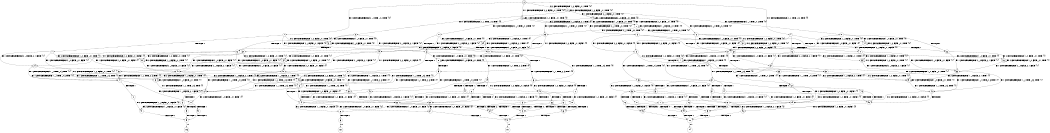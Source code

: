 digraph BCG {
size = "7, 10.5";
center = TRUE;
node [shape = circle];
0 [peripheries = 2];
0 -> 1 [label = "EX !0 !ATOMIC_EXCH_BRANCH (2, +1, TRUE, +0, 2, TRUE) !{0}"];
0 -> 2 [label = "EX !2 !ATOMIC_EXCH_BRANCH (1, +0, FALSE, +0, 1, TRUE) !{0}"];
0 -> 3 [label = "EX !1 !ATOMIC_EXCH_BRANCH (2, +0, FALSE, +0, 1, TRUE) !{0}"];
0 -> 4 [label = "EX !0 !ATOMIC_EXCH_BRANCH (2, +1, TRUE, +0, 2, TRUE) !{0}"];
1 -> 5 [label = "EX !2 !ATOMIC_EXCH_BRANCH (1, +0, FALSE, +0, 1, TRUE) !{0}"];
1 -> 6 [label = "EX !1 !ATOMIC_EXCH_BRANCH (2, +0, FALSE, +0, 1, FALSE) !{0}"];
1 -> 7 [label = "TERMINATE !0"];
2 -> 2 [label = "EX !2 !ATOMIC_EXCH_BRANCH (1, +0, FALSE, +0, 1, TRUE) !{0}"];
2 -> 8 [label = "EX !0 !ATOMIC_EXCH_BRANCH (2, +1, TRUE, +0, 2, TRUE) !{0}"];
2 -> 9 [label = "EX !1 !ATOMIC_EXCH_BRANCH (2, +0, FALSE, +0, 1, TRUE) !{0}"];
2 -> 10 [label = "EX !0 !ATOMIC_EXCH_BRANCH (2, +1, TRUE, +0, 2, TRUE) !{0}"];
3 -> 3 [label = "EX !1 !ATOMIC_EXCH_BRANCH (2, +0, FALSE, +0, 1, TRUE) !{0}"];
3 -> 11 [label = "EX !0 !ATOMIC_EXCH_BRANCH (2, +1, TRUE, +0, 2, TRUE) !{0}"];
3 -> 12 [label = "EX !2 !ATOMIC_EXCH_BRANCH (1, +0, FALSE, +0, 1, TRUE) !{0}"];
3 -> 13 [label = "EX !0 !ATOMIC_EXCH_BRANCH (2, +1, TRUE, +0, 2, TRUE) !{0}"];
4 -> 14 [label = "EX !2 !ATOMIC_EXCH_BRANCH (1, +0, FALSE, +0, 1, TRUE) !{0}"];
4 -> 15 [label = "EX !1 !ATOMIC_EXCH_BRANCH (2, +0, FALSE, +0, 1, FALSE) !{0}"];
4 -> 16 [label = "TERMINATE !0"];
5 -> 5 [label = "EX !2 !ATOMIC_EXCH_BRANCH (1, +0, FALSE, +0, 1, TRUE) !{0}"];
5 -> 17 [label = "EX !1 !ATOMIC_EXCH_BRANCH (2, +0, FALSE, +0, 1, FALSE) !{0}"];
5 -> 18 [label = "TERMINATE !0"];
6 -> 19 [label = "EX !1 !ATOMIC_EXCH_BRANCH (1, +1, TRUE, +0, 3, TRUE) !{0}"];
6 -> 20 [label = "EX !2 !ATOMIC_EXCH_BRANCH (1, +0, FALSE, +0, 1, TRUE) !{0}"];
6 -> 21 [label = "TERMINATE !0"];
7 -> 22 [label = "EX !2 !ATOMIC_EXCH_BRANCH (1, +0, FALSE, +0, 1, TRUE) !{1}"];
7 -> 23 [label = "EX !1 !ATOMIC_EXCH_BRANCH (2, +0, FALSE, +0, 1, FALSE) !{1}"];
7 -> 24 [label = "EX !1 !ATOMIC_EXCH_BRANCH (2, +0, FALSE, +0, 1, FALSE) !{1}"];
8 -> 5 [label = "EX !2 !ATOMIC_EXCH_BRANCH (1, +0, FALSE, +0, 1, TRUE) !{0}"];
8 -> 17 [label = "EX !1 !ATOMIC_EXCH_BRANCH (2, +0, FALSE, +0, 1, FALSE) !{0}"];
8 -> 18 [label = "TERMINATE !0"];
9 -> 9 [label = "EX !1 !ATOMIC_EXCH_BRANCH (2, +0, FALSE, +0, 1, TRUE) !{0}"];
9 -> 12 [label = "EX !2 !ATOMIC_EXCH_BRANCH (1, +0, FALSE, +0, 1, TRUE) !{0}"];
9 -> 25 [label = "EX !0 !ATOMIC_EXCH_BRANCH (2, +1, TRUE, +0, 2, TRUE) !{0}"];
9 -> 26 [label = "EX !0 !ATOMIC_EXCH_BRANCH (2, +1, TRUE, +0, 2, TRUE) !{0}"];
10 -> 14 [label = "EX !2 !ATOMIC_EXCH_BRANCH (1, +0, FALSE, +0, 1, TRUE) !{0}"];
10 -> 27 [label = "EX !1 !ATOMIC_EXCH_BRANCH (2, +0, FALSE, +0, 1, FALSE) !{0}"];
10 -> 28 [label = "TERMINATE !0"];
11 -> 6 [label = "EX !1 !ATOMIC_EXCH_BRANCH (2, +0, FALSE, +0, 1, FALSE) !{0}"];
11 -> 29 [label = "EX !2 !ATOMIC_EXCH_BRANCH (1, +0, FALSE, +0, 1, TRUE) !{0}"];
11 -> 30 [label = "TERMINATE !0"];
12 -> 9 [label = "EX !1 !ATOMIC_EXCH_BRANCH (2, +0, FALSE, +0, 1, TRUE) !{0}"];
12 -> 12 [label = "EX !2 !ATOMIC_EXCH_BRANCH (1, +0, FALSE, +0, 1, TRUE) !{0}"];
12 -> 25 [label = "EX !0 !ATOMIC_EXCH_BRANCH (2, +1, TRUE, +0, 2, TRUE) !{0}"];
12 -> 26 [label = "EX !0 !ATOMIC_EXCH_BRANCH (2, +1, TRUE, +0, 2, TRUE) !{0}"];
13 -> 15 [label = "EX !1 !ATOMIC_EXCH_BRANCH (2, +0, FALSE, +0, 1, FALSE) !{0}"];
13 -> 31 [label = "EX !2 !ATOMIC_EXCH_BRANCH (1, +0, FALSE, +0, 1, TRUE) !{0}"];
13 -> 32 [label = "TERMINATE !0"];
14 -> 14 [label = "EX !2 !ATOMIC_EXCH_BRANCH (1, +0, FALSE, +0, 1, TRUE) !{0}"];
14 -> 27 [label = "EX !1 !ATOMIC_EXCH_BRANCH (2, +0, FALSE, +0, 1, FALSE) !{0}"];
14 -> 28 [label = "TERMINATE !0"];
15 -> 33 [label = "EX !1 !ATOMIC_EXCH_BRANCH (1, +1, TRUE, +0, 3, TRUE) !{0}"];
15 -> 34 [label = "EX !2 !ATOMIC_EXCH_BRANCH (1, +0, FALSE, +0, 1, TRUE) !{0}"];
15 -> 35 [label = "TERMINATE !0"];
16 -> 36 [label = "EX !2 !ATOMIC_EXCH_BRANCH (1, +0, FALSE, +0, 1, TRUE) !{1}"];
16 -> 37 [label = "EX !1 !ATOMIC_EXCH_BRANCH (2, +0, FALSE, +0, 1, FALSE) !{1}"];
17 -> 38 [label = "EX !1 !ATOMIC_EXCH_BRANCH (1, +1, TRUE, +0, 3, TRUE) !{0}"];
17 -> 20 [label = "EX !2 !ATOMIC_EXCH_BRANCH (1, +0, FALSE, +0, 1, TRUE) !{0}"];
17 -> 39 [label = "TERMINATE !0"];
18 -> 40 [label = "EX !1 !ATOMIC_EXCH_BRANCH (2, +0, FALSE, +0, 1, FALSE) !{1}"];
18 -> 22 [label = "EX !2 !ATOMIC_EXCH_BRANCH (1, +0, FALSE, +0, 1, TRUE) !{1}"];
18 -> 41 [label = "EX !1 !ATOMIC_EXCH_BRANCH (2, +0, FALSE, +0, 1, FALSE) !{1}"];
19 -> 42 [label = "EX !2 !ATOMIC_EXCH_BRANCH (1, +0, FALSE, +0, 1, FALSE) !{0}"];
19 -> 43 [label = "TERMINATE !0"];
19 -> 44 [label = "TERMINATE !1"];
20 -> 38 [label = "EX !1 !ATOMIC_EXCH_BRANCH (1, +1, TRUE, +0, 3, TRUE) !{0}"];
20 -> 20 [label = "EX !2 !ATOMIC_EXCH_BRANCH (1, +0, FALSE, +0, 1, TRUE) !{0}"];
20 -> 39 [label = "TERMINATE !0"];
21 -> 45 [label = "EX !2 !ATOMIC_EXCH_BRANCH (1, +0, FALSE, +0, 1, TRUE) !{1}"];
21 -> 46 [label = "EX !1 !ATOMIC_EXCH_BRANCH (1, +1, TRUE, +0, 3, TRUE) !{1}"];
21 -> 47 [label = "EX !1 !ATOMIC_EXCH_BRANCH (1, +1, TRUE, +0, 3, TRUE) !{1}"];
22 -> 22 [label = "EX !2 !ATOMIC_EXCH_BRANCH (1, +0, FALSE, +0, 1, TRUE) !{1}"];
22 -> 40 [label = "EX !1 !ATOMIC_EXCH_BRANCH (2, +0, FALSE, +0, 1, FALSE) !{1}"];
22 -> 41 [label = "EX !1 !ATOMIC_EXCH_BRANCH (2, +0, FALSE, +0, 1, FALSE) !{1}"];
23 -> 46 [label = "EX !1 !ATOMIC_EXCH_BRANCH (1, +1, TRUE, +0, 3, TRUE) !{1}"];
23 -> 45 [label = "EX !2 !ATOMIC_EXCH_BRANCH (1, +0, FALSE, +0, 1, TRUE) !{1}"];
23 -> 47 [label = "EX !1 !ATOMIC_EXCH_BRANCH (1, +1, TRUE, +0, 3, TRUE) !{1}"];
24 -> 48 [label = "EX !2 !ATOMIC_EXCH_BRANCH (1, +0, FALSE, +0, 1, TRUE) !{1}"];
24 -> 47 [label = "EX !1 !ATOMIC_EXCH_BRANCH (1, +1, TRUE, +0, 3, TRUE) !{1}"];
25 -> 17 [label = "EX !1 !ATOMIC_EXCH_BRANCH (2, +0, FALSE, +0, 1, FALSE) !{0}"];
25 -> 29 [label = "EX !2 !ATOMIC_EXCH_BRANCH (1, +0, FALSE, +0, 1, TRUE) !{0}"];
25 -> 49 [label = "TERMINATE !0"];
26 -> 27 [label = "EX !1 !ATOMIC_EXCH_BRANCH (2, +0, FALSE, +0, 1, FALSE) !{0}"];
26 -> 31 [label = "EX !2 !ATOMIC_EXCH_BRANCH (1, +0, FALSE, +0, 1, TRUE) !{0}"];
26 -> 50 [label = "TERMINATE !0"];
27 -> 51 [label = "EX !1 !ATOMIC_EXCH_BRANCH (1, +1, TRUE, +0, 3, TRUE) !{0}"];
27 -> 34 [label = "EX !2 !ATOMIC_EXCH_BRANCH (1, +0, FALSE, +0, 1, TRUE) !{0}"];
27 -> 52 [label = "TERMINATE !0"];
28 -> 53 [label = "EX !1 !ATOMIC_EXCH_BRANCH (2, +0, FALSE, +0, 1, FALSE) !{1}"];
28 -> 36 [label = "EX !2 !ATOMIC_EXCH_BRANCH (1, +0, FALSE, +0, 1, TRUE) !{1}"];
29 -> 17 [label = "EX !1 !ATOMIC_EXCH_BRANCH (2, +0, FALSE, +0, 1, FALSE) !{0}"];
29 -> 29 [label = "EX !2 !ATOMIC_EXCH_BRANCH (1, +0, FALSE, +0, 1, TRUE) !{0}"];
29 -> 49 [label = "TERMINATE !0"];
30 -> 54 [label = "EX !2 !ATOMIC_EXCH_BRANCH (1, +0, FALSE, +0, 1, TRUE) !{1}"];
30 -> 23 [label = "EX !1 !ATOMIC_EXCH_BRANCH (2, +0, FALSE, +0, 1, FALSE) !{1}"];
30 -> 24 [label = "EX !1 !ATOMIC_EXCH_BRANCH (2, +0, FALSE, +0, 1, FALSE) !{1}"];
31 -> 27 [label = "EX !1 !ATOMIC_EXCH_BRANCH (2, +0, FALSE, +0, 1, FALSE) !{0}"];
31 -> 31 [label = "EX !2 !ATOMIC_EXCH_BRANCH (1, +0, FALSE, +0, 1, TRUE) !{0}"];
31 -> 50 [label = "TERMINATE !0"];
32 -> 55 [label = "EX !2 !ATOMIC_EXCH_BRANCH (1, +0, FALSE, +0, 1, TRUE) !{1}"];
32 -> 37 [label = "EX !1 !ATOMIC_EXCH_BRANCH (2, +0, FALSE, +0, 1, FALSE) !{1}"];
33 -> 56 [label = "EX !2 !ATOMIC_EXCH_BRANCH (1, +0, FALSE, +0, 1, FALSE) !{0}"];
33 -> 57 [label = "TERMINATE !0"];
33 -> 58 [label = "TERMINATE !1"];
34 -> 51 [label = "EX !1 !ATOMIC_EXCH_BRANCH (1, +1, TRUE, +0, 3, TRUE) !{0}"];
34 -> 34 [label = "EX !2 !ATOMIC_EXCH_BRANCH (1, +0, FALSE, +0, 1, TRUE) !{0}"];
34 -> 52 [label = "TERMINATE !0"];
35 -> 59 [label = "EX !2 !ATOMIC_EXCH_BRANCH (1, +0, FALSE, +0, 1, TRUE) !{1}"];
35 -> 60 [label = "EX !1 !ATOMIC_EXCH_BRANCH (1, +1, TRUE, +0, 3, TRUE) !{1}"];
36 -> 36 [label = "EX !2 !ATOMIC_EXCH_BRANCH (1, +0, FALSE, +0, 1, TRUE) !{1}"];
36 -> 53 [label = "EX !1 !ATOMIC_EXCH_BRANCH (2, +0, FALSE, +0, 1, FALSE) !{1}"];
37 -> 60 [label = "EX !1 !ATOMIC_EXCH_BRANCH (1, +1, TRUE, +0, 3, TRUE) !{1}"];
37 -> 59 [label = "EX !2 !ATOMIC_EXCH_BRANCH (1, +0, FALSE, +0, 1, TRUE) !{1}"];
38 -> 42 [label = "EX !2 !ATOMIC_EXCH_BRANCH (1, +0, FALSE, +0, 1, FALSE) !{0}"];
38 -> 61 [label = "TERMINATE !0"];
38 -> 62 [label = "TERMINATE !1"];
39 -> 63 [label = "EX !1 !ATOMIC_EXCH_BRANCH (1, +1, TRUE, +0, 3, TRUE) !{1}"];
39 -> 45 [label = "EX !2 !ATOMIC_EXCH_BRANCH (1, +0, FALSE, +0, 1, TRUE) !{1}"];
39 -> 64 [label = "EX !1 !ATOMIC_EXCH_BRANCH (1, +1, TRUE, +0, 3, TRUE) !{1}"];
40 -> 63 [label = "EX !1 !ATOMIC_EXCH_BRANCH (1, +1, TRUE, +0, 3, TRUE) !{1}"];
40 -> 45 [label = "EX !2 !ATOMIC_EXCH_BRANCH (1, +0, FALSE, +0, 1, TRUE) !{1}"];
40 -> 64 [label = "EX !1 !ATOMIC_EXCH_BRANCH (1, +1, TRUE, +0, 3, TRUE) !{1}"];
41 -> 48 [label = "EX !2 !ATOMIC_EXCH_BRANCH (1, +0, FALSE, +0, 1, TRUE) !{1}"];
41 -> 64 [label = "EX !1 !ATOMIC_EXCH_BRANCH (1, +1, TRUE, +0, 3, TRUE) !{1}"];
42 -> 65 [label = "TERMINATE !0"];
42 -> 66 [label = "TERMINATE !2"];
42 -> 67 [label = "TERMINATE !1"];
43 -> 68 [label = "EX !2 !ATOMIC_EXCH_BRANCH (1, +0, FALSE, +0, 1, FALSE) !{1}"];
43 -> 69 [label = "TERMINATE !1"];
44 -> 70 [label = "EX !2 !ATOMIC_EXCH_BRANCH (1, +0, FALSE, +0, 1, FALSE) !{1}"];
44 -> 69 [label = "TERMINATE !0"];
45 -> 63 [label = "EX !1 !ATOMIC_EXCH_BRANCH (1, +1, TRUE, +0, 3, TRUE) !{1}"];
45 -> 45 [label = "EX !2 !ATOMIC_EXCH_BRANCH (1, +0, FALSE, +0, 1, TRUE) !{1}"];
45 -> 64 [label = "EX !1 !ATOMIC_EXCH_BRANCH (1, +1, TRUE, +0, 3, TRUE) !{1}"];
46 -> 68 [label = "EX !2 !ATOMIC_EXCH_BRANCH (1, +0, FALSE, +0, 1, FALSE) !{1}"];
46 -> 69 [label = "TERMINATE !1"];
47 -> 71 [label = "EX !2 !ATOMIC_EXCH_BRANCH (1, +0, FALSE, +0, 1, FALSE) !{1}"];
47 -> 72 [label = "TERMINATE !1"];
48 -> 48 [label = "EX !2 !ATOMIC_EXCH_BRANCH (1, +0, FALSE, +0, 1, TRUE) !{1}"];
48 -> 64 [label = "EX !1 !ATOMIC_EXCH_BRANCH (1, +1, TRUE, +0, 3, TRUE) !{1}"];
49 -> 40 [label = "EX !1 !ATOMIC_EXCH_BRANCH (2, +0, FALSE, +0, 1, FALSE) !{1}"];
49 -> 54 [label = "EX !2 !ATOMIC_EXCH_BRANCH (1, +0, FALSE, +0, 1, TRUE) !{1}"];
49 -> 41 [label = "EX !1 !ATOMIC_EXCH_BRANCH (2, +0, FALSE, +0, 1, FALSE) !{1}"];
50 -> 53 [label = "EX !1 !ATOMIC_EXCH_BRANCH (2, +0, FALSE, +0, 1, FALSE) !{1}"];
50 -> 55 [label = "EX !2 !ATOMIC_EXCH_BRANCH (1, +0, FALSE, +0, 1, TRUE) !{1}"];
51 -> 56 [label = "EX !2 !ATOMIC_EXCH_BRANCH (1, +0, FALSE, +0, 1, FALSE) !{0}"];
51 -> 73 [label = "TERMINATE !0"];
51 -> 74 [label = "TERMINATE !1"];
52 -> 75 [label = "EX !1 !ATOMIC_EXCH_BRANCH (1, +1, TRUE, +0, 3, TRUE) !{1}"];
52 -> 59 [label = "EX !2 !ATOMIC_EXCH_BRANCH (1, +0, FALSE, +0, 1, TRUE) !{1}"];
53 -> 75 [label = "EX !1 !ATOMIC_EXCH_BRANCH (1, +1, TRUE, +0, 3, TRUE) !{1}"];
53 -> 59 [label = "EX !2 !ATOMIC_EXCH_BRANCH (1, +0, FALSE, +0, 1, TRUE) !{1}"];
54 -> 40 [label = "EX !1 !ATOMIC_EXCH_BRANCH (2, +0, FALSE, +0, 1, FALSE) !{1}"];
54 -> 54 [label = "EX !2 !ATOMIC_EXCH_BRANCH (1, +0, FALSE, +0, 1, TRUE) !{1}"];
54 -> 41 [label = "EX !1 !ATOMIC_EXCH_BRANCH (2, +0, FALSE, +0, 1, FALSE) !{1}"];
55 -> 53 [label = "EX !1 !ATOMIC_EXCH_BRANCH (2, +0, FALSE, +0, 1, FALSE) !{1}"];
55 -> 55 [label = "EX !2 !ATOMIC_EXCH_BRANCH (1, +0, FALSE, +0, 1, TRUE) !{1}"];
56 -> 76 [label = "TERMINATE !0"];
56 -> 77 [label = "TERMINATE !2"];
56 -> 78 [label = "TERMINATE !1"];
57 -> 79 [label = "EX !2 !ATOMIC_EXCH_BRANCH (1, +0, FALSE, +0, 1, FALSE) !{1}"];
57 -> 80 [label = "TERMINATE !1"];
58 -> 81 [label = "EX !2 !ATOMIC_EXCH_BRANCH (1, +0, FALSE, +0, 1, FALSE) !{1}"];
58 -> 80 [label = "TERMINATE !0"];
59 -> 75 [label = "EX !1 !ATOMIC_EXCH_BRANCH (1, +1, TRUE, +0, 3, TRUE) !{1}"];
59 -> 59 [label = "EX !2 !ATOMIC_EXCH_BRANCH (1, +0, FALSE, +0, 1, TRUE) !{1}"];
60 -> 79 [label = "EX !2 !ATOMIC_EXCH_BRANCH (1, +0, FALSE, +0, 1, FALSE) !{1}"];
60 -> 80 [label = "TERMINATE !1"];
61 -> 82 [label = "TERMINATE !1"];
61 -> 68 [label = "EX !2 !ATOMIC_EXCH_BRANCH (1, +0, FALSE, +0, 1, FALSE) !{1}"];
62 -> 82 [label = "TERMINATE !0"];
62 -> 70 [label = "EX !2 !ATOMIC_EXCH_BRANCH (1, +0, FALSE, +0, 1, FALSE) !{1}"];
63 -> 68 [label = "EX !2 !ATOMIC_EXCH_BRANCH (1, +0, FALSE, +0, 1, FALSE) !{1}"];
63 -> 82 [label = "TERMINATE !1"];
64 -> 71 [label = "EX !2 !ATOMIC_EXCH_BRANCH (1, +0, FALSE, +0, 1, FALSE) !{1}"];
64 -> 83 [label = "TERMINATE !1"];
65 -> 84 [label = "TERMINATE !2"];
65 -> 85 [label = "TERMINATE !1"];
66 -> 84 [label = "TERMINATE !0"];
66 -> 86 [label = "TERMINATE !1"];
67 -> 85 [label = "TERMINATE !0"];
67 -> 86 [label = "TERMINATE !2"];
68 -> 84 [label = "TERMINATE !2"];
68 -> 85 [label = "TERMINATE !1"];
69 -> 87 [label = "EX !2 !ATOMIC_EXCH_BRANCH (1, +0, FALSE, +0, 1, FALSE) !{2}"];
69 -> 88 [label = "EX !2 !ATOMIC_EXCH_BRANCH (1, +0, FALSE, +0, 1, FALSE) !{2}"];
70 -> 85 [label = "TERMINATE !0"];
70 -> 86 [label = "TERMINATE !2"];
71 -> 89 [label = "TERMINATE !2"];
71 -> 90 [label = "TERMINATE !1"];
72 -> 91 [label = "EX !2 !ATOMIC_EXCH_BRANCH (1, +0, FALSE, +0, 1, FALSE) !{2}"];
73 -> 92 [label = "TERMINATE !1"];
73 -> 79 [label = "EX !2 !ATOMIC_EXCH_BRANCH (1, +0, FALSE, +0, 1, FALSE) !{1}"];
74 -> 92 [label = "TERMINATE !0"];
74 -> 81 [label = "EX !2 !ATOMIC_EXCH_BRANCH (1, +0, FALSE, +0, 1, FALSE) !{1}"];
75 -> 79 [label = "EX !2 !ATOMIC_EXCH_BRANCH (1, +0, FALSE, +0, 1, FALSE) !{1}"];
75 -> 92 [label = "TERMINATE !1"];
76 -> 93 [label = "TERMINATE !2"];
76 -> 94 [label = "TERMINATE !1"];
77 -> 93 [label = "TERMINATE !0"];
77 -> 95 [label = "TERMINATE !1"];
78 -> 94 [label = "TERMINATE !0"];
78 -> 95 [label = "TERMINATE !2"];
79 -> 93 [label = "TERMINATE !2"];
79 -> 94 [label = "TERMINATE !1"];
80 -> 96 [label = "EX !2 !ATOMIC_EXCH_BRANCH (1, +0, FALSE, +0, 1, FALSE) !{2}"];
81 -> 94 [label = "TERMINATE !0"];
81 -> 95 [label = "TERMINATE !2"];
82 -> 87 [label = "EX !2 !ATOMIC_EXCH_BRANCH (1, +0, FALSE, +0, 1, FALSE) !{2}"];
82 -> 88 [label = "EX !2 !ATOMIC_EXCH_BRANCH (1, +0, FALSE, +0, 1, FALSE) !{2}"];
83 -> 91 [label = "EX !2 !ATOMIC_EXCH_BRANCH (1, +0, FALSE, +0, 1, FALSE) !{2}"];
84 -> 97 [label = "TERMINATE !1"];
85 -> 97 [label = "TERMINATE !2"];
86 -> 97 [label = "TERMINATE !0"];
87 -> 97 [label = "TERMINATE !2"];
88 -> 98 [label = "TERMINATE !2"];
89 -> 99 [label = "TERMINATE !1"];
90 -> 99 [label = "TERMINATE !2"];
91 -> 99 [label = "TERMINATE !2"];
92 -> 96 [label = "EX !2 !ATOMIC_EXCH_BRANCH (1, +0, FALSE, +0, 1, FALSE) !{2}"];
93 -> 100 [label = "TERMINATE !1"];
94 -> 100 [label = "TERMINATE !2"];
95 -> 100 [label = "TERMINATE !0"];
96 -> 100 [label = "TERMINATE !2"];
97 -> 101 [label = "exit"];
98 -> 102 [label = "exit"];
99 -> 103 [label = "exit"];
100 -> 104 [label = "exit"];
}
